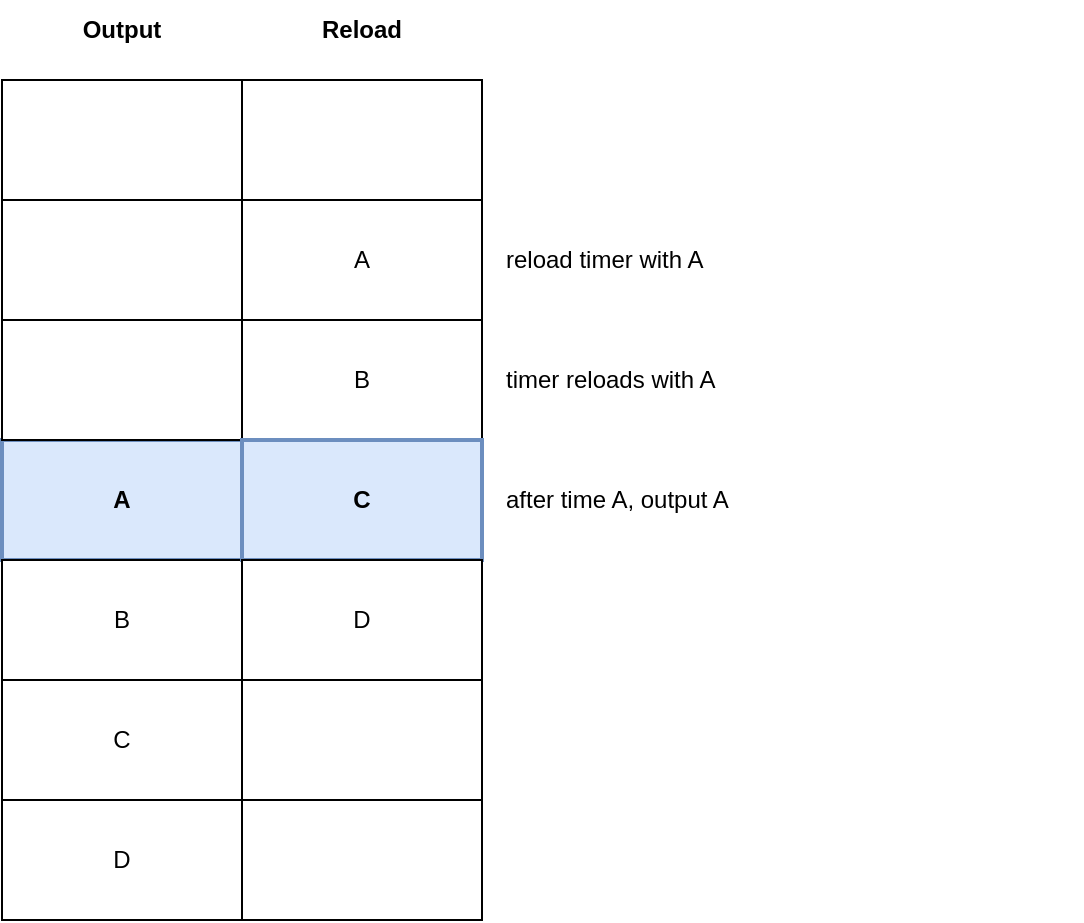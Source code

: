 <mxfile version="18.0.6" type="device"><diagram id="3v_Pv-EXEyVGiW8ZhGsD" name="Page-1"><mxGraphModel dx="1422" dy="865" grid="1" gridSize="10" guides="1" tooltips="1" connect="1" arrows="1" fold="1" page="1" pageScale="1" pageWidth="1169" pageHeight="827" math="0" shadow="0"><root><mxCell id="0"/><mxCell id="1" parent="0"/><mxCell id="vdkWJ8lxLKyp4n37-D7n-1" value="" style="rounded=0;whiteSpace=wrap;html=1;" vertex="1" parent="1"><mxGeometry x="460" y="200" width="120" height="60" as="geometry"/></mxCell><mxCell id="vdkWJ8lxLKyp4n37-D7n-2" value="" style="rounded=0;whiteSpace=wrap;html=1;" vertex="1" parent="1"><mxGeometry x="580" y="200" width="120" height="60" as="geometry"/></mxCell><mxCell id="vdkWJ8lxLKyp4n37-D7n-3" value="" style="rounded=0;whiteSpace=wrap;html=1;" vertex="1" parent="1"><mxGeometry x="460" y="260" width="120" height="60" as="geometry"/></mxCell><mxCell id="vdkWJ8lxLKyp4n37-D7n-5" value="A" style="rounded=0;whiteSpace=wrap;html=1;fontStyle=1;fillColor=#dae8fc;strokeColor=#6c8ebf;strokeWidth=2;" vertex="1" parent="1"><mxGeometry x="460" y="380" width="120" height="60" as="geometry"/></mxCell><mxCell id="vdkWJ8lxLKyp4n37-D7n-7" value="B" style="rounded=0;whiteSpace=wrap;html=1;" vertex="1" parent="1"><mxGeometry x="460" y="440" width="120" height="60" as="geometry"/></mxCell><mxCell id="vdkWJ8lxLKyp4n37-D7n-9" value="C" style="rounded=0;whiteSpace=wrap;html=1;" vertex="1" parent="1"><mxGeometry x="460" y="500" width="120" height="60" as="geometry"/></mxCell><mxCell id="vdkWJ8lxLKyp4n37-D7n-11" value="D" style="rounded=0;whiteSpace=wrap;html=1;" vertex="1" parent="1"><mxGeometry x="460" y="560" width="120" height="60" as="geometry"/></mxCell><mxCell id="vdkWJ8lxLKyp4n37-D7n-12" value="" style="rounded=0;whiteSpace=wrap;html=1;" vertex="1" parent="1"><mxGeometry x="580" y="500" width="120" height="60" as="geometry"/></mxCell><mxCell id="vdkWJ8lxLKyp4n37-D7n-13" value="" style="rounded=0;whiteSpace=wrap;html=1;" vertex="1" parent="1"><mxGeometry x="460" y="320" width="120" height="60" as="geometry"/></mxCell><mxCell id="vdkWJ8lxLKyp4n37-D7n-14" value="" style="rounded=0;whiteSpace=wrap;html=1;" vertex="1" parent="1"><mxGeometry x="580" y="560" width="120" height="60" as="geometry"/></mxCell><mxCell id="vdkWJ8lxLKyp4n37-D7n-15" value="Output" style="text;html=1;strokeColor=none;fillColor=none;align=center;verticalAlign=middle;whiteSpace=wrap;rounded=0;fontStyle=1" vertex="1" parent="1"><mxGeometry x="490" y="160" width="60" height="30" as="geometry"/></mxCell><mxCell id="vdkWJ8lxLKyp4n37-D7n-16" value="Reload" style="text;html=1;strokeColor=none;fillColor=none;align=center;verticalAlign=middle;whiteSpace=wrap;rounded=0;fontStyle=1" vertex="1" parent="1"><mxGeometry x="610" y="160" width="60" height="30" as="geometry"/></mxCell><mxCell id="vdkWJ8lxLKyp4n37-D7n-17" value="A" style="rounded=0;whiteSpace=wrap;html=1;" vertex="1" parent="1"><mxGeometry x="580" y="260" width="120" height="60" as="geometry"/></mxCell><mxCell id="vdkWJ8lxLKyp4n37-D7n-18" value="B" style="rounded=0;whiteSpace=wrap;html=1;" vertex="1" parent="1"><mxGeometry x="580" y="320" width="120" height="60" as="geometry"/></mxCell><mxCell id="vdkWJ8lxLKyp4n37-D7n-19" value="C" style="rounded=0;whiteSpace=wrap;html=1;fontStyle=1;fillColor=#dae8fc;strokeColor=#6c8ebf;strokeWidth=2;" vertex="1" parent="1"><mxGeometry x="580" y="380" width="120" height="60" as="geometry"/></mxCell><mxCell id="vdkWJ8lxLKyp4n37-D7n-20" value="D" style="rounded=0;whiteSpace=wrap;html=1;" vertex="1" parent="1"><mxGeometry x="580" y="440" width="120" height="60" as="geometry"/></mxCell><mxCell id="vdkWJ8lxLKyp4n37-D7n-21" value="after time A, output A" style="text;html=1;strokeColor=none;fillColor=none;align=left;verticalAlign=middle;whiteSpace=wrap;rounded=0;" vertex="1" parent="1"><mxGeometry x="710" y="395" width="290" height="30" as="geometry"/></mxCell><mxCell id="vdkWJ8lxLKyp4n37-D7n-23" value="timer reloads with A" style="text;html=1;strokeColor=none;fillColor=none;align=left;verticalAlign=middle;whiteSpace=wrap;rounded=0;" vertex="1" parent="1"><mxGeometry x="710" y="335" width="290" height="30" as="geometry"/></mxCell><mxCell id="vdkWJ8lxLKyp4n37-D7n-24" value="reload timer with A" style="text;html=1;strokeColor=none;fillColor=none;align=left;verticalAlign=middle;whiteSpace=wrap;rounded=0;" vertex="1" parent="1"><mxGeometry x="710" y="275" width="290" height="30" as="geometry"/></mxCell></root></mxGraphModel></diagram></mxfile>